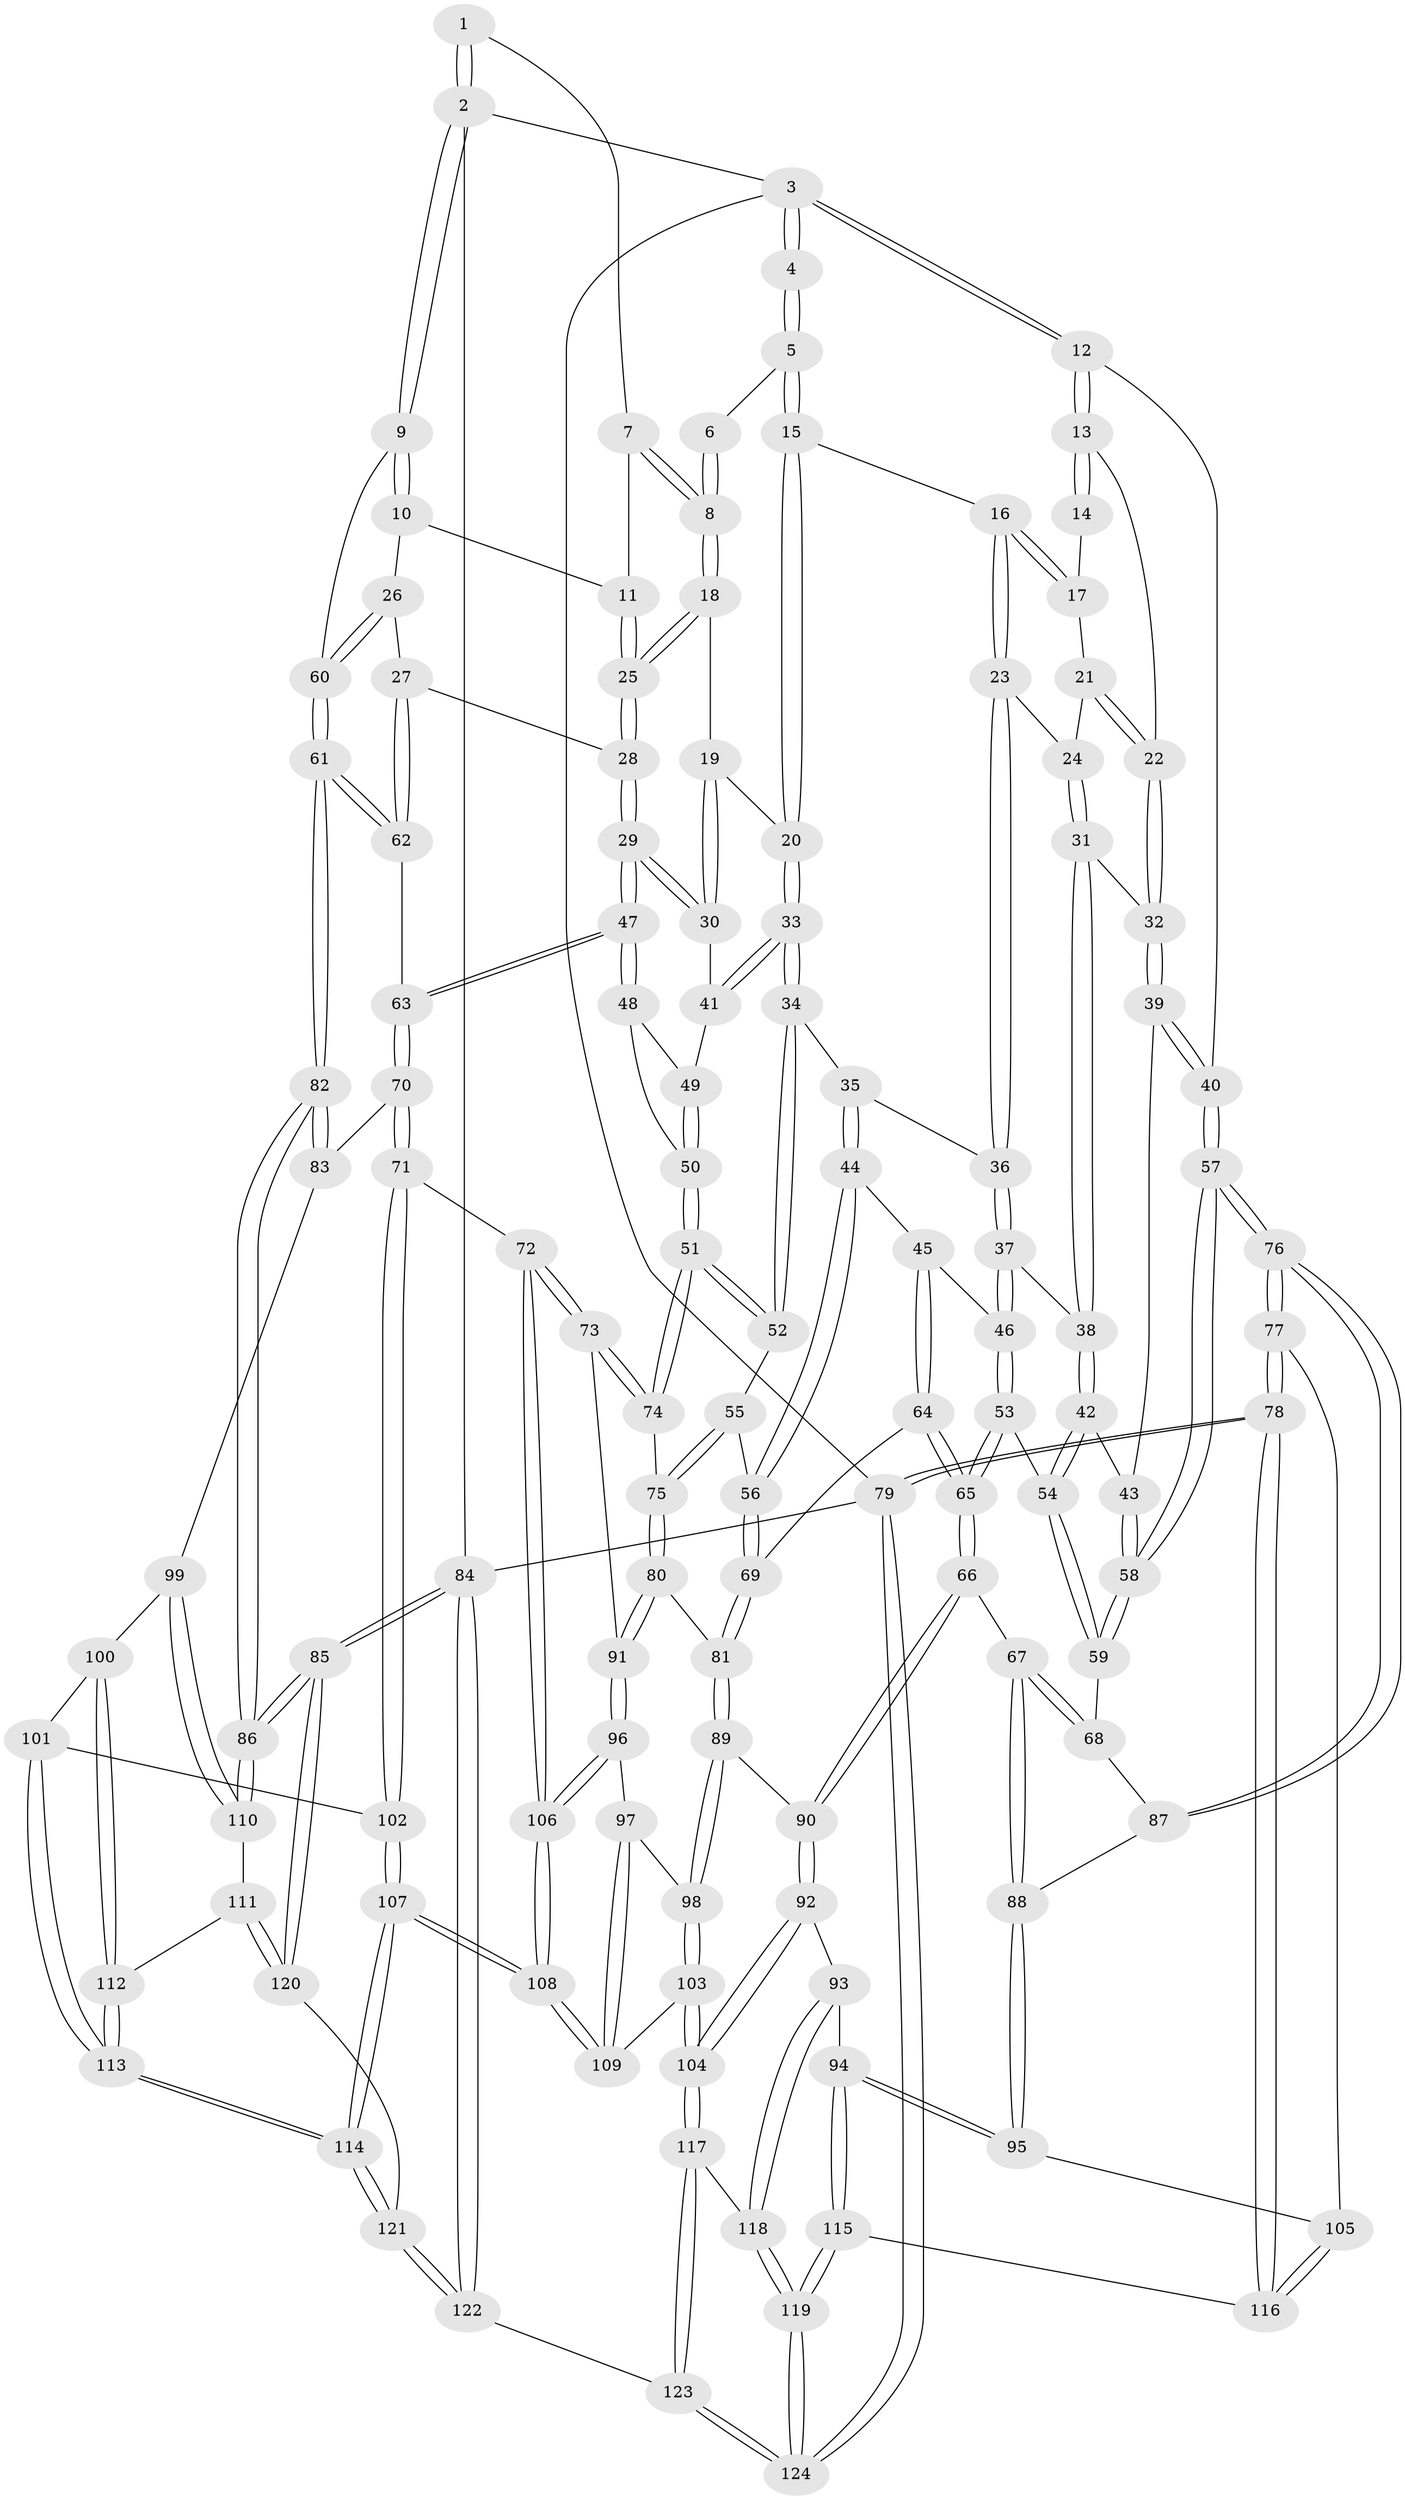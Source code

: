 // coarse degree distribution, {4: 0.48717948717948717, 6: 0.05128205128205128, 5: 0.15384615384615385, 1: 0.02564102564102564, 3: 0.23076923076923078, 2: 0.05128205128205128}
// Generated by graph-tools (version 1.1) at 2025/38/03/04/25 23:38:20]
// undirected, 124 vertices, 307 edges
graph export_dot {
  node [color=gray90,style=filled];
  1 [pos="+0.9785184124173578+0"];
  2 [pos="+1+0"];
  3 [pos="+0+0"];
  4 [pos="+0.32751253790099344+0"];
  5 [pos="+0.5609728048273309+0"];
  6 [pos="+0.618864235956506+0"];
  7 [pos="+0.8761964930424447+0.030255178488151575"];
  8 [pos="+0.7599710526484916+0.10160684810271384"];
  9 [pos="+1+0"];
  10 [pos="+0.9415751318017876+0.11407689577106163"];
  11 [pos="+0.9080689401361594+0.11618656568490122"];
  12 [pos="+0+0"];
  13 [pos="+0.11255753971537974+0.12344997496099126"];
  14 [pos="+0.28900272711773467+0.02492920476921858"];
  15 [pos="+0.5198871491189779+0.10337587148283668"];
  16 [pos="+0.4271366368455999+0.15109754945134068"];
  17 [pos="+0.299289324065497+0.048433731920825646"];
  18 [pos="+0.7599133372119782+0.10442300196783146"];
  19 [pos="+0.7017032751410506+0.15935515250980195"];
  20 [pos="+0.5799201409492645+0.1747232667087305"];
  21 [pos="+0.2755327951283143+0.12870946817111995"];
  22 [pos="+0.13418178702134165+0.1602676644350772"];
  23 [pos="+0.40684644445287765+0.1774293720269963"];
  24 [pos="+0.3138235286333886+0.18058429095930104"];
  25 [pos="+0.8587481738401347+0.18638183322725405"];
  26 [pos="+1+0.310806657086408"];
  27 [pos="+1+0.31444403214247985"];
  28 [pos="+0.8759346544010089+0.3203709885653039"];
  29 [pos="+0.8655427653467691+0.3276307480601586"];
  30 [pos="+0.7789296995752539+0.3030729600866589"];
  31 [pos="+0.23844536597395302+0.2408292281888231"];
  32 [pos="+0.15514772512529504+0.23291153311227478"];
  33 [pos="+0.5952971548560718+0.3202672462300927"];
  34 [pos="+0.5947327858780456+0.32094420566168613"];
  35 [pos="+0.4896556688047448+0.3262971525169799"];
  36 [pos="+0.39308620102208885+0.31755161390588277"];
  37 [pos="+0.37452717943352865+0.33519569349170075"];
  38 [pos="+0.32826840958601666+0.3203377733745553"];
  39 [pos="+0.1498628018251113+0.24550733820423734"];
  40 [pos="+0+0.2947295871048141"];
  41 [pos="+0.6169449408474244+0.3214628364279666"];
  42 [pos="+0.18340201834519293+0.38357969819205173"];
  43 [pos="+0.13468067095321826+0.34387438858433034"];
  44 [pos="+0.4672620834059467+0.4870267311291296"];
  45 [pos="+0.39970523164454125+0.4494153055130144"];
  46 [pos="+0.36866669097345744+0.4134063058152658"];
  47 [pos="+0.8259483175305027+0.46063053231628803"];
  48 [pos="+0.8212671605990496+0.46198308375673497"];
  49 [pos="+0.6835862873893024+0.3929385017839231"];
  50 [pos="+0.71437734191304+0.5039954867710792"];
  51 [pos="+0.6827982553529158+0.5202710285325837"];
  52 [pos="+0.5807560399817007+0.45629820665192133"];
  53 [pos="+0.2685081829829437+0.46453485742586786"];
  54 [pos="+0.22458769313325147+0.45983366111790697"];
  55 [pos="+0.5139276396956723+0.4977577005907736"];
  56 [pos="+0.4868678863233019+0.5010901715762932"];
  57 [pos="+0+0.5059891553435604"];
  58 [pos="+0+0.4925944917850818"];
  59 [pos="+0.18724458524532167+0.5099178653589542"];
  60 [pos="+1+0.30135618691751015"];
  61 [pos="+1+0.6337622511865715"];
  62 [pos="+0.9692037765438964+0.5039051341102417"];
  63 [pos="+0.8556166759149036+0.512088105197292"];
  64 [pos="+0.33043315964002756+0.5949840736751137"];
  65 [pos="+0.32487809904076187+0.5972731374390366"];
  66 [pos="+0.2866421315386557+0.6489988686519687"];
  67 [pos="+0.24447251822946417+0.652544900321629"];
  68 [pos="+0.19450845804632083+0.5911281968090343"];
  69 [pos="+0.44067077213595013+0.5919737710597343"];
  70 [pos="+0.8826122556120545+0.6537818417286022"];
  71 [pos="+0.6903287576244104+0.6954901259034303"];
  72 [pos="+0.6900757821974051+0.6954070540395217"];
  73 [pos="+0.6868028360756485+0.692447839013848"];
  74 [pos="+0.6725909197648938+0.6235171329640514"];
  75 [pos="+0.5531018480377277+0.5814964593301817"];
  76 [pos="+0+0.5620959966664516"];
  77 [pos="+0+0.6288733186439758"];
  78 [pos="+0+0.936186346786131"];
  79 [pos="+0+1"];
  80 [pos="+0.5110403696002491+0.6957464586219235"];
  81 [pos="+0.48112771510776+0.6866627980469008"];
  82 [pos="+1+0.6355224691196676"];
  83 [pos="+0.8857627068886499+0.6559933742138835"];
  84 [pos="+1+1"];
  85 [pos="+1+1"];
  86 [pos="+1+0.8621131533978945"];
  87 [pos="+0.07405518650442716+0.6059730777107275"];
  88 [pos="+0.18615571042547746+0.7196552864701553"];
  89 [pos="+0.4054145890400587+0.7252689920758988"];
  90 [pos="+0.3401109998097345+0.7111245110201669"];
  91 [pos="+0.522992828572619+0.7041489330811402"];
  92 [pos="+0.31111993324021747+0.7920653135707056"];
  93 [pos="+0.18444208079415184+0.8214073195809548"];
  94 [pos="+0.17785647410088673+0.8204026776185359"];
  95 [pos="+0.15195927124507497+0.7854439211986541"];
  96 [pos="+0.5212942018242461+0.7832659919481006"];
  97 [pos="+0.5128348068928541+0.7998525467550011"];
  98 [pos="+0.41570295547881914+0.812944414339199"];
  99 [pos="+0.8936440602735926+0.7951082579088299"];
  100 [pos="+0.8888482527251671+0.8018534667848328"];
  101 [pos="+0.820420291712851+0.836547816146529"];
  102 [pos="+0.7367999410665104+0.7879779138913287"];
  103 [pos="+0.3831313185357762+0.8867437858912394"];
  104 [pos="+0.3804596989077304+0.8885566148121058"];
  105 [pos="+0.11308604824111795+0.7822112055774068"];
  106 [pos="+0.6215109146909154+0.8267199921354685"];
  107 [pos="+0.6529064724442748+1"];
  108 [pos="+0.6185612877420841+0.9746632537670064"];
  109 [pos="+0.5174817005783712+0.8878109538017867"];
  110 [pos="+1+0.8498277790996193"];
  111 [pos="+0.9240984235416011+0.9134511725934794"];
  112 [pos="+0.9107785497636423+0.90160335089345"];
  113 [pos="+0.7896043745148477+0.9441571023736812"];
  114 [pos="+0.6750024854901431+1"];
  115 [pos="+0.15643775672784008+1"];
  116 [pos="+0.023845414217143417+0.9088928793463523"];
  117 [pos="+0.37547812124370616+0.897452070726474"];
  118 [pos="+0.30253896821698795+0.8966838426493141"];
  119 [pos="+0.16577104442131+1"];
  120 [pos="+0.9293105856742679+0.9522208534891504"];
  121 [pos="+0.6749313826574241+1"];
  122 [pos="+0.6693401695651405+1"];
  123 [pos="+0.3970871238016882+1"];
  124 [pos="+0.19262435729415803+1"];
  1 -- 2;
  1 -- 2;
  1 -- 7;
  2 -- 3;
  2 -- 9;
  2 -- 9;
  2 -- 84;
  3 -- 4;
  3 -- 4;
  3 -- 12;
  3 -- 12;
  3 -- 79;
  4 -- 5;
  4 -- 5;
  5 -- 6;
  5 -- 15;
  5 -- 15;
  6 -- 8;
  6 -- 8;
  7 -- 8;
  7 -- 8;
  7 -- 11;
  8 -- 18;
  8 -- 18;
  9 -- 10;
  9 -- 10;
  9 -- 60;
  10 -- 11;
  10 -- 26;
  11 -- 25;
  11 -- 25;
  12 -- 13;
  12 -- 13;
  12 -- 40;
  13 -- 14;
  13 -- 14;
  13 -- 22;
  14 -- 17;
  15 -- 16;
  15 -- 20;
  15 -- 20;
  16 -- 17;
  16 -- 17;
  16 -- 23;
  16 -- 23;
  17 -- 21;
  18 -- 19;
  18 -- 25;
  18 -- 25;
  19 -- 20;
  19 -- 30;
  19 -- 30;
  20 -- 33;
  20 -- 33;
  21 -- 22;
  21 -- 22;
  21 -- 24;
  22 -- 32;
  22 -- 32;
  23 -- 24;
  23 -- 36;
  23 -- 36;
  24 -- 31;
  24 -- 31;
  25 -- 28;
  25 -- 28;
  26 -- 27;
  26 -- 60;
  26 -- 60;
  27 -- 28;
  27 -- 62;
  27 -- 62;
  28 -- 29;
  28 -- 29;
  29 -- 30;
  29 -- 30;
  29 -- 47;
  29 -- 47;
  30 -- 41;
  31 -- 32;
  31 -- 38;
  31 -- 38;
  32 -- 39;
  32 -- 39;
  33 -- 34;
  33 -- 34;
  33 -- 41;
  33 -- 41;
  34 -- 35;
  34 -- 52;
  34 -- 52;
  35 -- 36;
  35 -- 44;
  35 -- 44;
  36 -- 37;
  36 -- 37;
  37 -- 38;
  37 -- 46;
  37 -- 46;
  38 -- 42;
  38 -- 42;
  39 -- 40;
  39 -- 40;
  39 -- 43;
  40 -- 57;
  40 -- 57;
  41 -- 49;
  42 -- 43;
  42 -- 54;
  42 -- 54;
  43 -- 58;
  43 -- 58;
  44 -- 45;
  44 -- 56;
  44 -- 56;
  45 -- 46;
  45 -- 64;
  45 -- 64;
  46 -- 53;
  46 -- 53;
  47 -- 48;
  47 -- 48;
  47 -- 63;
  47 -- 63;
  48 -- 49;
  48 -- 50;
  49 -- 50;
  49 -- 50;
  50 -- 51;
  50 -- 51;
  51 -- 52;
  51 -- 52;
  51 -- 74;
  51 -- 74;
  52 -- 55;
  53 -- 54;
  53 -- 65;
  53 -- 65;
  54 -- 59;
  54 -- 59;
  55 -- 56;
  55 -- 75;
  55 -- 75;
  56 -- 69;
  56 -- 69;
  57 -- 58;
  57 -- 58;
  57 -- 76;
  57 -- 76;
  58 -- 59;
  58 -- 59;
  59 -- 68;
  60 -- 61;
  60 -- 61;
  61 -- 62;
  61 -- 62;
  61 -- 82;
  61 -- 82;
  62 -- 63;
  63 -- 70;
  63 -- 70;
  64 -- 65;
  64 -- 65;
  64 -- 69;
  65 -- 66;
  65 -- 66;
  66 -- 67;
  66 -- 90;
  66 -- 90;
  67 -- 68;
  67 -- 68;
  67 -- 88;
  67 -- 88;
  68 -- 87;
  69 -- 81;
  69 -- 81;
  70 -- 71;
  70 -- 71;
  70 -- 83;
  71 -- 72;
  71 -- 102;
  71 -- 102;
  72 -- 73;
  72 -- 73;
  72 -- 106;
  72 -- 106;
  73 -- 74;
  73 -- 74;
  73 -- 91;
  74 -- 75;
  75 -- 80;
  75 -- 80;
  76 -- 77;
  76 -- 77;
  76 -- 87;
  76 -- 87;
  77 -- 78;
  77 -- 78;
  77 -- 105;
  78 -- 79;
  78 -- 79;
  78 -- 116;
  78 -- 116;
  79 -- 124;
  79 -- 124;
  79 -- 84;
  80 -- 81;
  80 -- 91;
  80 -- 91;
  81 -- 89;
  81 -- 89;
  82 -- 83;
  82 -- 83;
  82 -- 86;
  82 -- 86;
  83 -- 99;
  84 -- 85;
  84 -- 85;
  84 -- 122;
  84 -- 122;
  85 -- 86;
  85 -- 86;
  85 -- 120;
  85 -- 120;
  86 -- 110;
  86 -- 110;
  87 -- 88;
  88 -- 95;
  88 -- 95;
  89 -- 90;
  89 -- 98;
  89 -- 98;
  90 -- 92;
  90 -- 92;
  91 -- 96;
  91 -- 96;
  92 -- 93;
  92 -- 104;
  92 -- 104;
  93 -- 94;
  93 -- 118;
  93 -- 118;
  94 -- 95;
  94 -- 95;
  94 -- 115;
  94 -- 115;
  95 -- 105;
  96 -- 97;
  96 -- 106;
  96 -- 106;
  97 -- 98;
  97 -- 109;
  97 -- 109;
  98 -- 103;
  98 -- 103;
  99 -- 100;
  99 -- 110;
  99 -- 110;
  100 -- 101;
  100 -- 112;
  100 -- 112;
  101 -- 102;
  101 -- 113;
  101 -- 113;
  102 -- 107;
  102 -- 107;
  103 -- 104;
  103 -- 104;
  103 -- 109;
  104 -- 117;
  104 -- 117;
  105 -- 116;
  105 -- 116;
  106 -- 108;
  106 -- 108;
  107 -- 108;
  107 -- 108;
  107 -- 114;
  107 -- 114;
  108 -- 109;
  108 -- 109;
  110 -- 111;
  111 -- 112;
  111 -- 120;
  111 -- 120;
  112 -- 113;
  112 -- 113;
  113 -- 114;
  113 -- 114;
  114 -- 121;
  114 -- 121;
  115 -- 116;
  115 -- 119;
  115 -- 119;
  117 -- 118;
  117 -- 123;
  117 -- 123;
  118 -- 119;
  118 -- 119;
  119 -- 124;
  119 -- 124;
  120 -- 121;
  121 -- 122;
  121 -- 122;
  122 -- 123;
  123 -- 124;
  123 -- 124;
}
